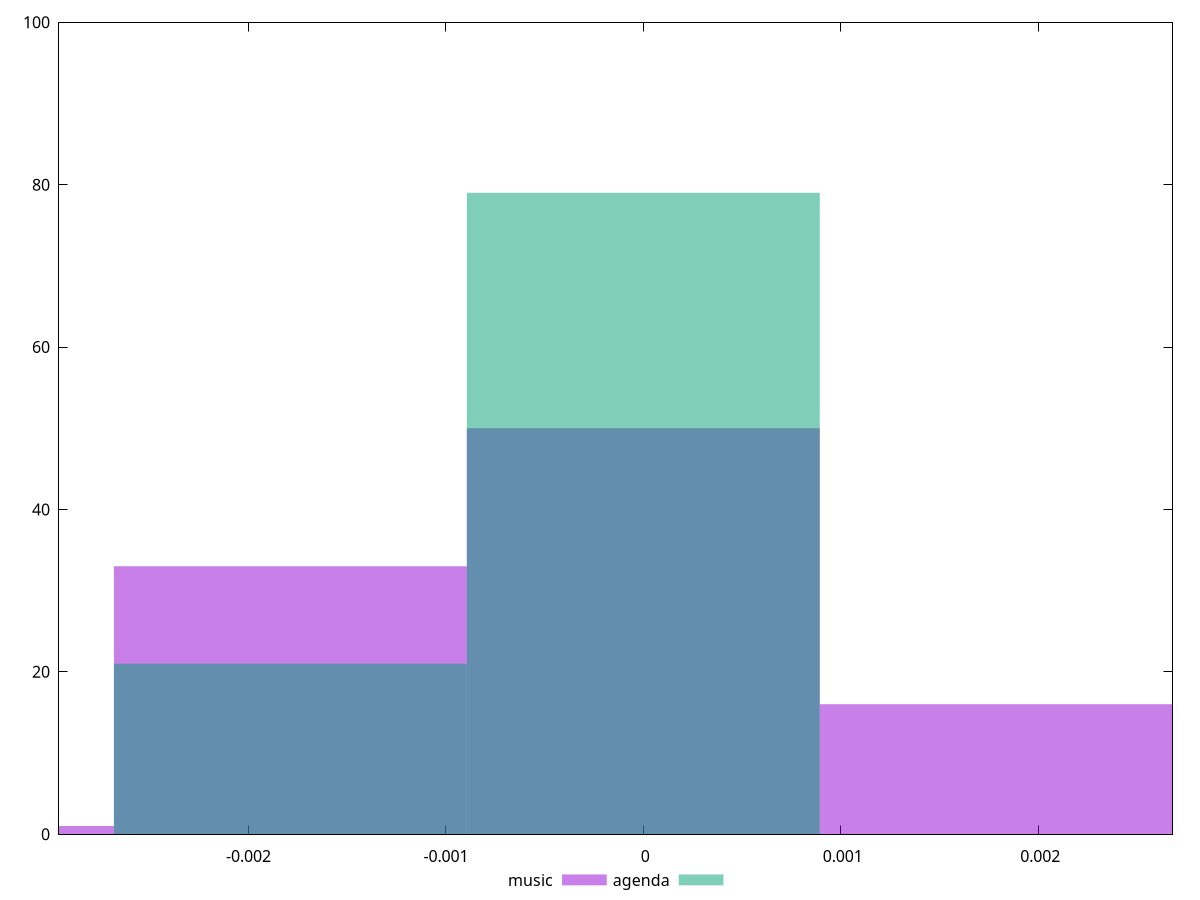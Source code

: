 reset

$music <<EOF
0 50
-0.0035752670944063283 1
-0.0017876335472031641 33
0.0017876335472031641 16
EOF

$agenda <<EOF
-0.0017876335472031641 21
0 79
EOF

set key outside below
set boxwidth 0.0017876335472031641
set xrange [-0.002959660154251016:0.00268058826632528]
set yrange [0:100]
set trange [0:100]
set style fill transparent solid 0.5 noborder
set terminal svg size 640, 500 enhanced background rgb 'white'
set output "reports/report_00032_2021-02-25T10-28-15.087Z/meta/pScore-difference/comparison/histogram/0_vs_1.svg"

plot $music title "music" with boxes, \
     $agenda title "agenda" with boxes

reset
